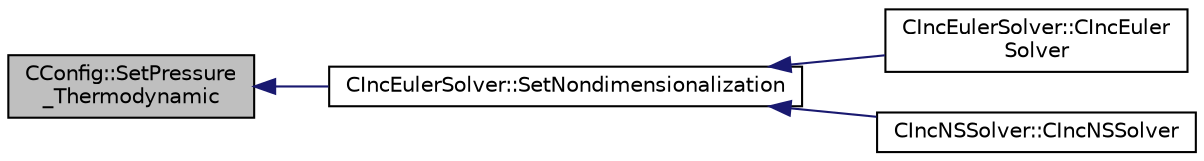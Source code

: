digraph "CConfig::SetPressure_Thermodynamic"
{
  edge [fontname="Helvetica",fontsize="10",labelfontname="Helvetica",labelfontsize="10"];
  node [fontname="Helvetica",fontsize="10",shape=record];
  rankdir="LR";
  Node15323 [label="CConfig::SetPressure\l_Thermodynamic",height=0.2,width=0.4,color="black", fillcolor="grey75", style="filled", fontcolor="black"];
  Node15323 -> Node15324 [dir="back",color="midnightblue",fontsize="10",style="solid",fontname="Helvetica"];
  Node15324 [label="CIncEulerSolver::SetNondimensionalization",height=0.2,width=0.4,color="black", fillcolor="white", style="filled",URL="$class_c_inc_euler_solver.html#a2cffaa24417cb3803d36d38b3874d6d0",tooltip="Set the solver nondimensionalization. "];
  Node15324 -> Node15325 [dir="back",color="midnightblue",fontsize="10",style="solid",fontname="Helvetica"];
  Node15325 [label="CIncEulerSolver::CIncEuler\lSolver",height=0.2,width=0.4,color="black", fillcolor="white", style="filled",URL="$class_c_inc_euler_solver.html#a91f644b8f9a00215bac5bcd31dfc06d8"];
  Node15324 -> Node15326 [dir="back",color="midnightblue",fontsize="10",style="solid",fontname="Helvetica"];
  Node15326 [label="CIncNSSolver::CIncNSSolver",height=0.2,width=0.4,color="black", fillcolor="white", style="filled",URL="$class_c_inc_n_s_solver.html#a82152ac7e91fb1c5c073d98a1f08e2aa"];
}
